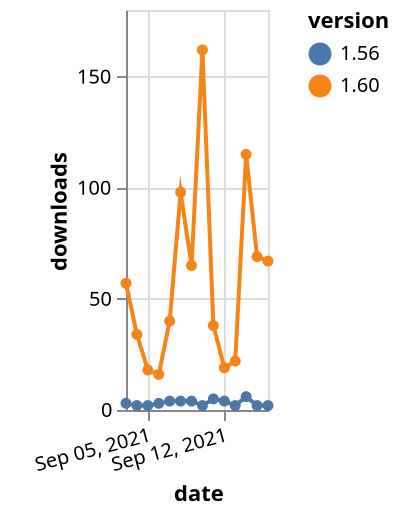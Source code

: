 {"$schema": "https://vega.github.io/schema/vega-lite/v5.json", "description": "A simple bar chart with embedded data.", "data": {"values": [{"date": "2021-09-03", "total": 59604, "delta": 57, "version": "1.60"}, {"date": "2021-09-04", "total": 59638, "delta": 34, "version": "1.60"}, {"date": "2021-09-05", "total": 59656, "delta": 18, "version": "1.60"}, {"date": "2021-09-06", "total": 59672, "delta": 16, "version": "1.60"}, {"date": "2021-09-07", "total": 59712, "delta": 40, "version": "1.60"}, {"date": "2021-09-08", "total": 59810, "delta": 98, "version": "1.60"}, {"date": "2021-09-09", "total": 59875, "delta": 65, "version": "1.60"}, {"date": "2021-09-10", "total": 60037, "delta": 162, "version": "1.60"}, {"date": "2021-09-11", "total": 60075, "delta": 38, "version": "1.60"}, {"date": "2021-09-12", "total": 60094, "delta": 19, "version": "1.60"}, {"date": "2021-09-13", "total": 60116, "delta": 22, "version": "1.60"}, {"date": "2021-09-14", "total": 60231, "delta": 115, "version": "1.60"}, {"date": "2021-09-15", "total": 60300, "delta": 69, "version": "1.60"}, {"date": "2021-09-16", "total": 60367, "delta": 67, "version": "1.60"}, {"date": "2021-09-03", "total": 22550, "delta": 3, "version": "1.56"}, {"date": "2021-09-04", "total": 22552, "delta": 2, "version": "1.56"}, {"date": "2021-09-05", "total": 22554, "delta": 2, "version": "1.56"}, {"date": "2021-09-06", "total": 22557, "delta": 3, "version": "1.56"}, {"date": "2021-09-07", "total": 22561, "delta": 4, "version": "1.56"}, {"date": "2021-09-08", "total": 22565, "delta": 4, "version": "1.56"}, {"date": "2021-09-09", "total": 22569, "delta": 4, "version": "1.56"}, {"date": "2021-09-10", "total": 22571, "delta": 2, "version": "1.56"}, {"date": "2021-09-11", "total": 22576, "delta": 5, "version": "1.56"}, {"date": "2021-09-12", "total": 22580, "delta": 4, "version": "1.56"}, {"date": "2021-09-13", "total": 22582, "delta": 2, "version": "1.56"}, {"date": "2021-09-14", "total": 22588, "delta": 6, "version": "1.56"}, {"date": "2021-09-15", "total": 22590, "delta": 2, "version": "1.56"}, {"date": "2021-09-16", "total": 22592, "delta": 2, "version": "1.56"}]}, "width": "container", "mark": {"type": "line", "point": {"filled": true}}, "encoding": {"x": {"field": "date", "type": "temporal", "timeUnit": "yearmonthdate", "title": "date", "axis": {"labelAngle": -15}}, "y": {"field": "delta", "type": "quantitative", "title": "downloads"}, "color": {"field": "version", "type": "nominal"}, "tooltip": {"field": "delta"}}}